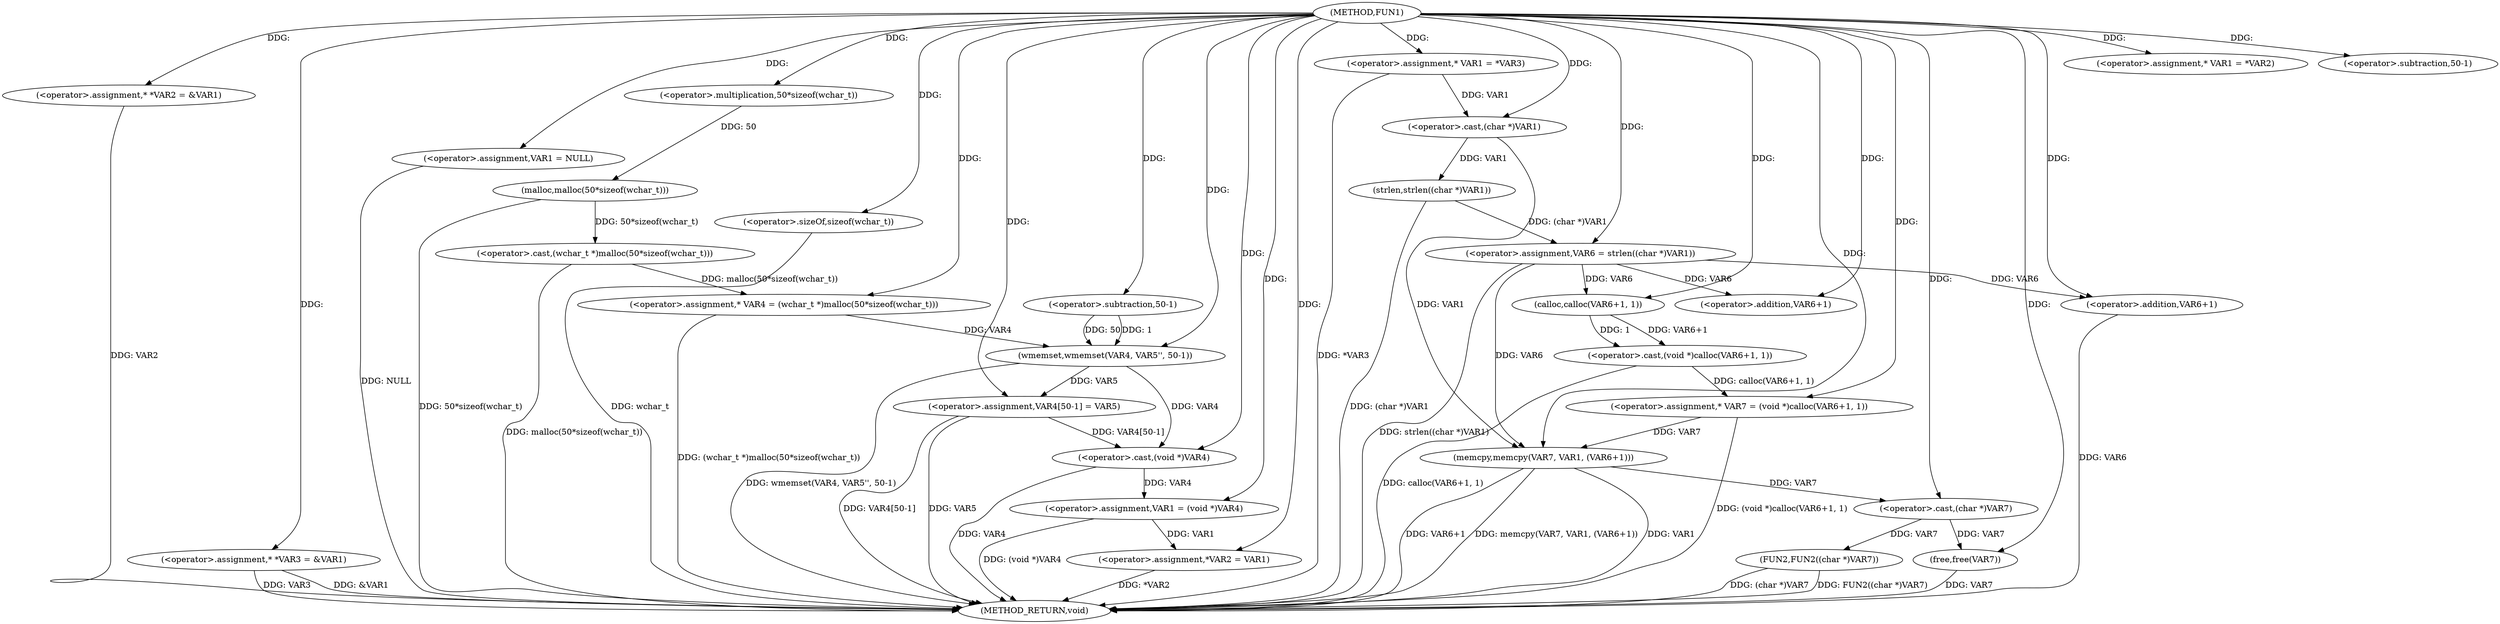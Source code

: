 digraph FUN1 {  
"1000100" [label = "(METHOD,FUN1)" ]
"1000191" [label = "(METHOD_RETURN,void)" ]
"1000104" [label = "(<operator>.assignment,* *VAR2 = &VAR1)" ]
"1000109" [label = "(<operator>.assignment,* *VAR3 = &VAR1)" ]
"1000113" [label = "(<operator>.assignment,VAR1 = NULL)" ]
"1000118" [label = "(<operator>.assignment,* VAR1 = *VAR2)" ]
"1000124" [label = "(<operator>.assignment,* VAR4 = (wchar_t *)malloc(50*sizeof(wchar_t)))" ]
"1000126" [label = "(<operator>.cast,(wchar_t *)malloc(50*sizeof(wchar_t)))" ]
"1000128" [label = "(malloc,malloc(50*sizeof(wchar_t)))" ]
"1000129" [label = "(<operator>.multiplication,50*sizeof(wchar_t))" ]
"1000131" [label = "(<operator>.sizeOf,sizeof(wchar_t))" ]
"1000133" [label = "(wmemset,wmemset(VAR4, VAR5'', 50-1))" ]
"1000136" [label = "(<operator>.subtraction,50-1)" ]
"1000139" [label = "(<operator>.assignment,VAR4[50-1] = VAR5)" ]
"1000142" [label = "(<operator>.subtraction,50-1)" ]
"1000146" [label = "(<operator>.assignment,VAR1 = (void *)VAR4)" ]
"1000148" [label = "(<operator>.cast,(void *)VAR4)" ]
"1000151" [label = "(<operator>.assignment,*VAR2 = VAR1)" ]
"1000157" [label = "(<operator>.assignment,* VAR1 = *VAR3)" ]
"1000163" [label = "(<operator>.assignment,VAR6 = strlen((char *)VAR1))" ]
"1000165" [label = "(strlen,strlen((char *)VAR1))" ]
"1000166" [label = "(<operator>.cast,(char *)VAR1)" ]
"1000170" [label = "(<operator>.assignment,* VAR7 = (void *)calloc(VAR6+1, 1))" ]
"1000172" [label = "(<operator>.cast,(void *)calloc(VAR6+1, 1))" ]
"1000174" [label = "(calloc,calloc(VAR6+1, 1))" ]
"1000175" [label = "(<operator>.addition,VAR6+1)" ]
"1000179" [label = "(memcpy,memcpy(VAR7, VAR1, (VAR6+1)))" ]
"1000182" [label = "(<operator>.addition,VAR6+1)" ]
"1000185" [label = "(FUN2,FUN2((char *)VAR7))" ]
"1000186" [label = "(<operator>.cast,(char *)VAR7)" ]
"1000189" [label = "(free,free(VAR7))" ]
  "1000185" -> "1000191"  [ label = "DDG: FUN2((char *)VAR7)"] 
  "1000189" -> "1000191"  [ label = "DDG: VAR7"] 
  "1000104" -> "1000191"  [ label = "DDG: VAR2"] 
  "1000128" -> "1000191"  [ label = "DDG: 50*sizeof(wchar_t)"] 
  "1000179" -> "1000191"  [ label = "DDG: VAR1"] 
  "1000113" -> "1000191"  [ label = "DDG: NULL"] 
  "1000146" -> "1000191"  [ label = "DDG: (void *)VAR4"] 
  "1000133" -> "1000191"  [ label = "DDG: wmemset(VAR4, VAR5'', 50-1)"] 
  "1000139" -> "1000191"  [ label = "DDG: VAR5"] 
  "1000126" -> "1000191"  [ label = "DDG: malloc(50*sizeof(wchar_t))"] 
  "1000179" -> "1000191"  [ label = "DDG: VAR6+1"] 
  "1000157" -> "1000191"  [ label = "DDG: *VAR3"] 
  "1000185" -> "1000191"  [ label = "DDG: (char *)VAR7"] 
  "1000124" -> "1000191"  [ label = "DDG: (wchar_t *)malloc(50*sizeof(wchar_t))"] 
  "1000170" -> "1000191"  [ label = "DDG: (void *)calloc(VAR6+1, 1)"] 
  "1000179" -> "1000191"  [ label = "DDG: memcpy(VAR7, VAR1, (VAR6+1))"] 
  "1000131" -> "1000191"  [ label = "DDG: wchar_t"] 
  "1000165" -> "1000191"  [ label = "DDG: (char *)VAR1"] 
  "1000139" -> "1000191"  [ label = "DDG: VAR4[50-1]"] 
  "1000151" -> "1000191"  [ label = "DDG: *VAR2"] 
  "1000109" -> "1000191"  [ label = "DDG: VAR3"] 
  "1000148" -> "1000191"  [ label = "DDG: VAR4"] 
  "1000109" -> "1000191"  [ label = "DDG: &VAR1"] 
  "1000182" -> "1000191"  [ label = "DDG: VAR6"] 
  "1000172" -> "1000191"  [ label = "DDG: calloc(VAR6+1, 1)"] 
  "1000163" -> "1000191"  [ label = "DDG: strlen((char *)VAR1)"] 
  "1000100" -> "1000104"  [ label = "DDG: "] 
  "1000100" -> "1000109"  [ label = "DDG: "] 
  "1000100" -> "1000113"  [ label = "DDG: "] 
  "1000100" -> "1000118"  [ label = "DDG: "] 
  "1000126" -> "1000124"  [ label = "DDG: malloc(50*sizeof(wchar_t))"] 
  "1000100" -> "1000124"  [ label = "DDG: "] 
  "1000128" -> "1000126"  [ label = "DDG: 50*sizeof(wchar_t)"] 
  "1000129" -> "1000128"  [ label = "DDG: 50"] 
  "1000100" -> "1000129"  [ label = "DDG: "] 
  "1000100" -> "1000131"  [ label = "DDG: "] 
  "1000124" -> "1000133"  [ label = "DDG: VAR4"] 
  "1000100" -> "1000133"  [ label = "DDG: "] 
  "1000136" -> "1000133"  [ label = "DDG: 50"] 
  "1000136" -> "1000133"  [ label = "DDG: 1"] 
  "1000100" -> "1000136"  [ label = "DDG: "] 
  "1000133" -> "1000139"  [ label = "DDG: VAR5"] 
  "1000100" -> "1000139"  [ label = "DDG: "] 
  "1000100" -> "1000142"  [ label = "DDG: "] 
  "1000148" -> "1000146"  [ label = "DDG: VAR4"] 
  "1000100" -> "1000146"  [ label = "DDG: "] 
  "1000139" -> "1000148"  [ label = "DDG: VAR4[50-1]"] 
  "1000133" -> "1000148"  [ label = "DDG: VAR4"] 
  "1000100" -> "1000148"  [ label = "DDG: "] 
  "1000146" -> "1000151"  [ label = "DDG: VAR1"] 
  "1000100" -> "1000151"  [ label = "DDG: "] 
  "1000100" -> "1000157"  [ label = "DDG: "] 
  "1000165" -> "1000163"  [ label = "DDG: (char *)VAR1"] 
  "1000100" -> "1000163"  [ label = "DDG: "] 
  "1000166" -> "1000165"  [ label = "DDG: VAR1"] 
  "1000157" -> "1000166"  [ label = "DDG: VAR1"] 
  "1000100" -> "1000166"  [ label = "DDG: "] 
  "1000172" -> "1000170"  [ label = "DDG: calloc(VAR6+1, 1)"] 
  "1000100" -> "1000170"  [ label = "DDG: "] 
  "1000174" -> "1000172"  [ label = "DDG: VAR6+1"] 
  "1000174" -> "1000172"  [ label = "DDG: 1"] 
  "1000163" -> "1000174"  [ label = "DDG: VAR6"] 
  "1000100" -> "1000174"  [ label = "DDG: "] 
  "1000163" -> "1000175"  [ label = "DDG: VAR6"] 
  "1000100" -> "1000175"  [ label = "DDG: "] 
  "1000170" -> "1000179"  [ label = "DDG: VAR7"] 
  "1000100" -> "1000179"  [ label = "DDG: "] 
  "1000166" -> "1000179"  [ label = "DDG: VAR1"] 
  "1000163" -> "1000179"  [ label = "DDG: VAR6"] 
  "1000100" -> "1000182"  [ label = "DDG: "] 
  "1000163" -> "1000182"  [ label = "DDG: VAR6"] 
  "1000186" -> "1000185"  [ label = "DDG: VAR7"] 
  "1000179" -> "1000186"  [ label = "DDG: VAR7"] 
  "1000100" -> "1000186"  [ label = "DDG: "] 
  "1000186" -> "1000189"  [ label = "DDG: VAR7"] 
  "1000100" -> "1000189"  [ label = "DDG: "] 
}

